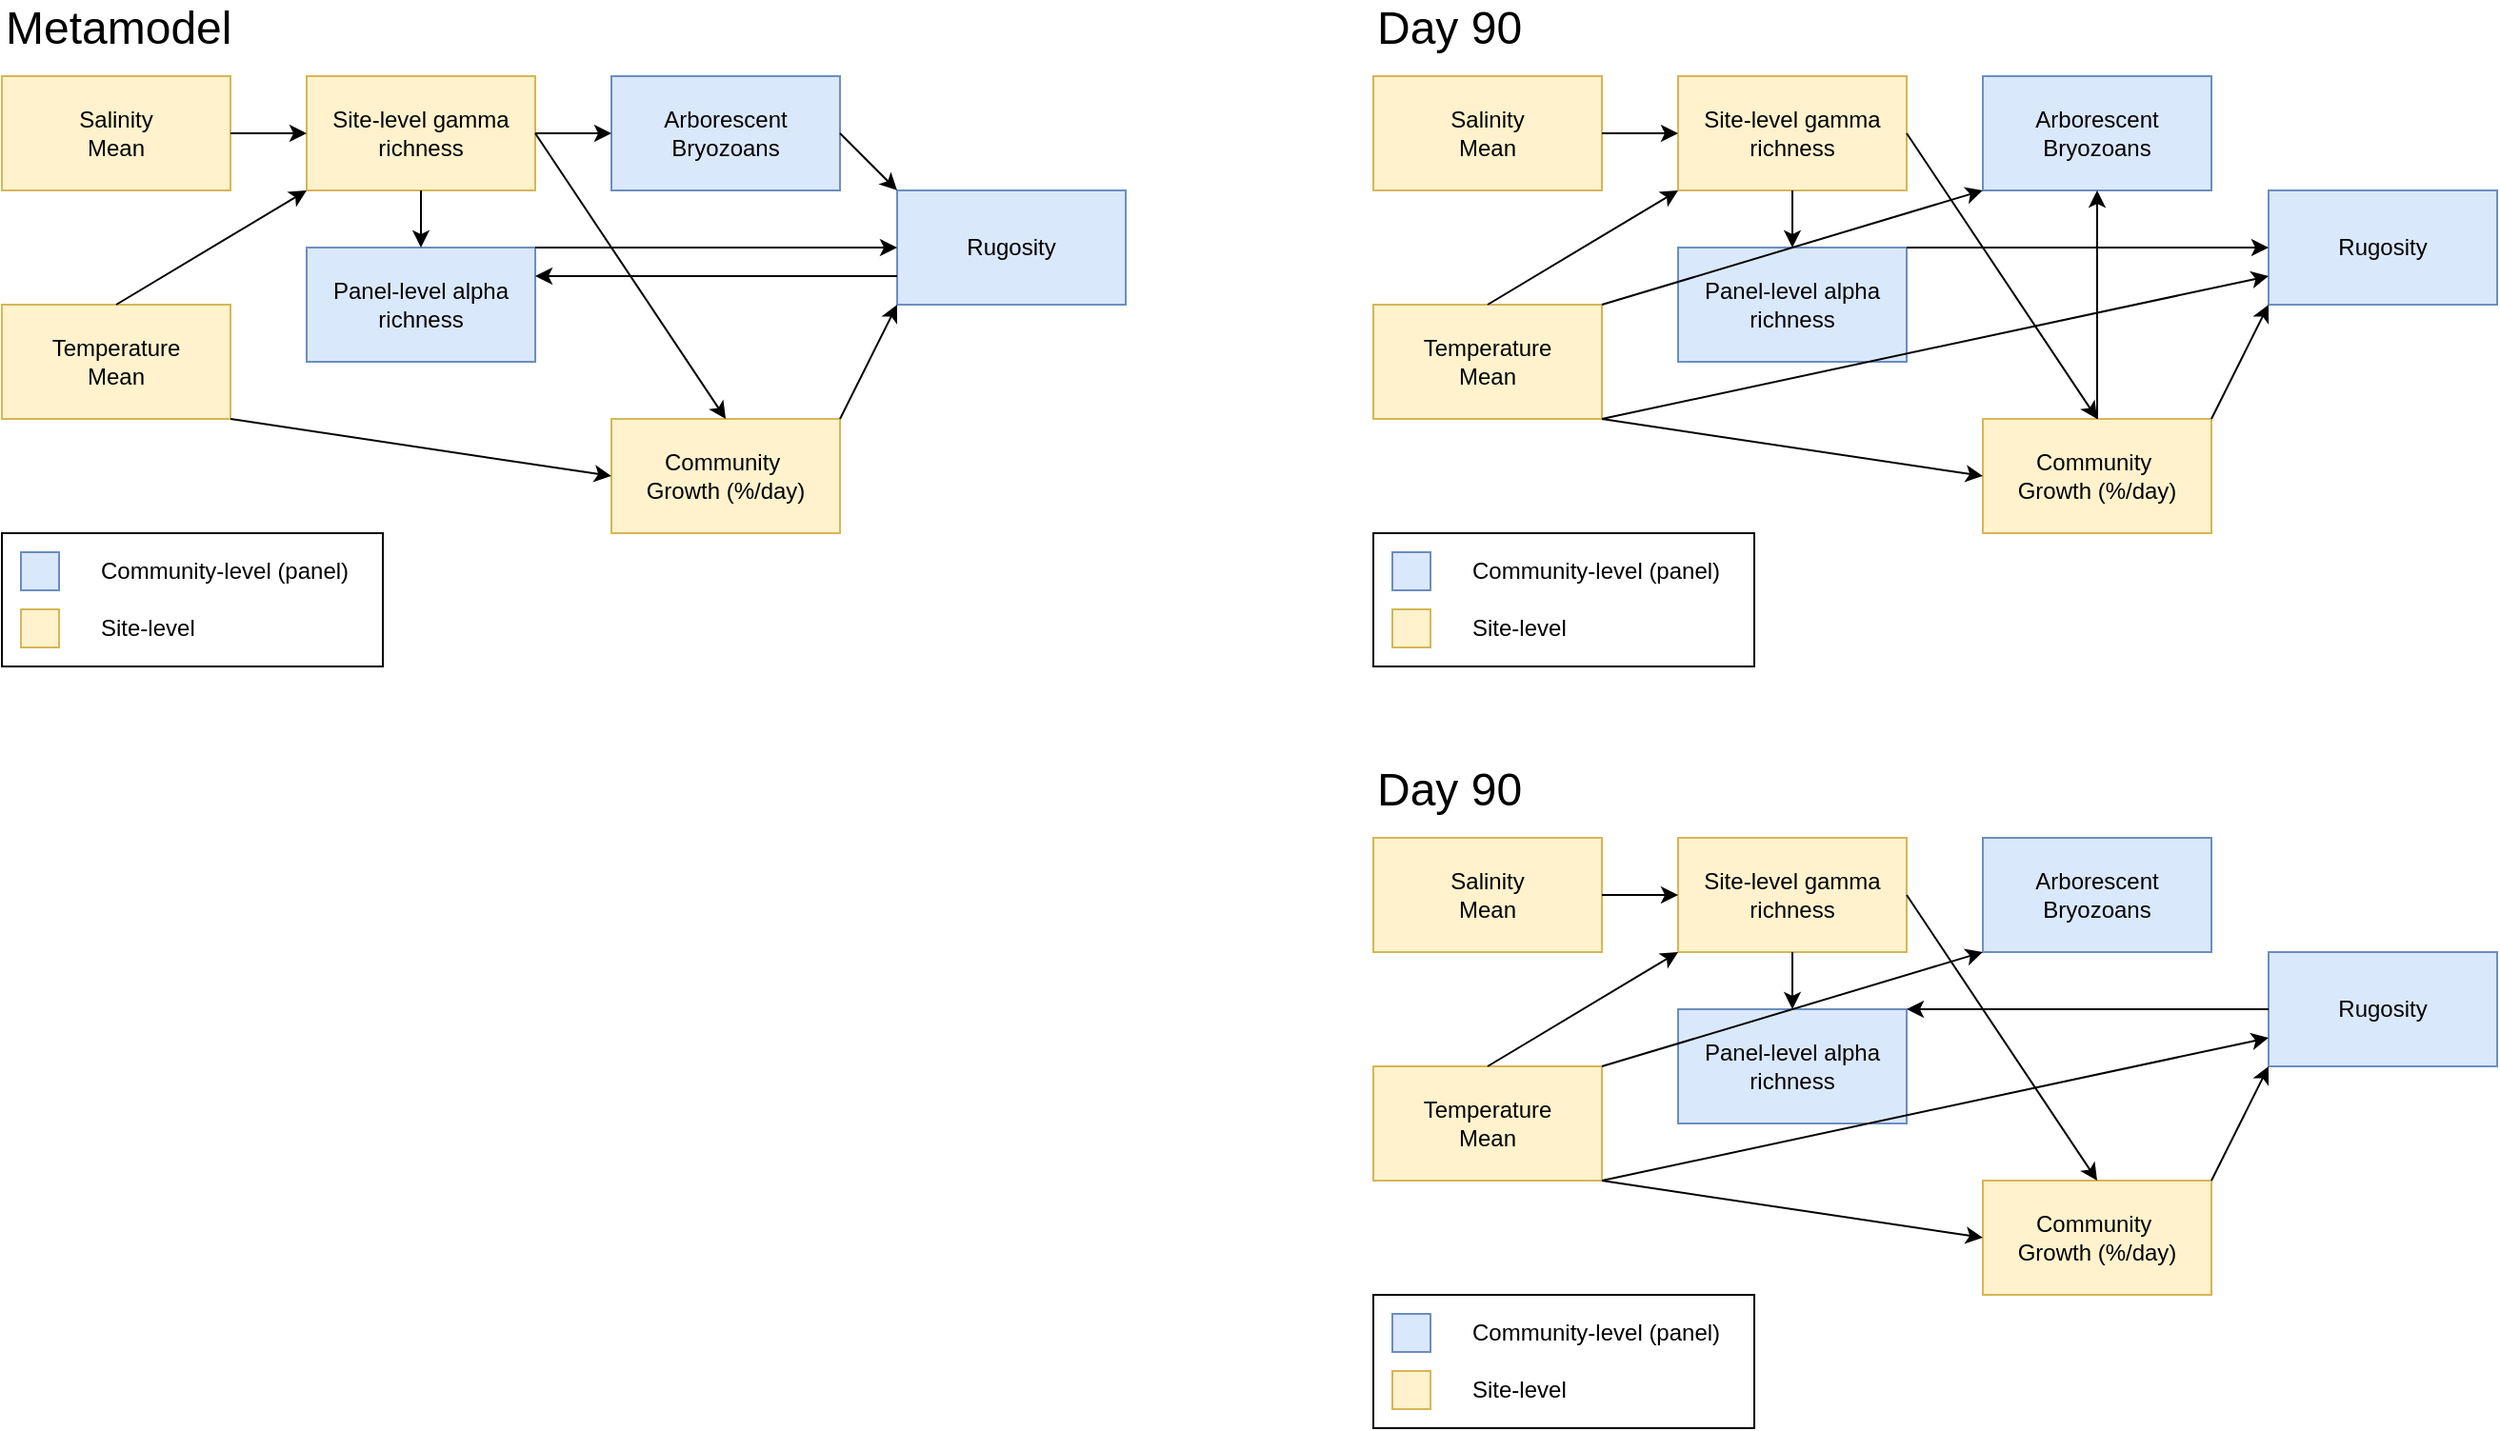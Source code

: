 <mxfile version="24.7.7">
  <diagram name="Page-1" id="_ZO3nYJ1sr-SYjaBrlUp">
    <mxGraphModel dx="794" dy="458" grid="1" gridSize="10" guides="1" tooltips="1" connect="1" arrows="1" fold="1" page="1" pageScale="1" pageWidth="850" pageHeight="1100" math="0" shadow="0">
      <root>
        <mxCell id="0" />
        <mxCell id="1" parent="0" />
        <mxCell id="-k-pcqVLOfGgmq5FlWdz-1" value="Salinity&lt;div&gt;Mean&lt;/div&gt;" style="rounded=0;whiteSpace=wrap;html=1;fillColor=#fff2cc;strokeColor=#d6b656;" vertex="1" parent="1">
          <mxGeometry x="40" y="120" width="120" height="60" as="geometry" />
        </mxCell>
        <mxCell id="-k-pcqVLOfGgmq5FlWdz-2" value="Community&amp;nbsp;&lt;div&gt;Growth (%/day)&lt;/div&gt;" style="whiteSpace=wrap;html=1;rounded=0;fillColor=#fff2cc;strokeColor=#d6b656;" vertex="1" parent="1">
          <mxGeometry x="360" y="300" width="120" height="60" as="geometry" />
        </mxCell>
        <mxCell id="-k-pcqVLOfGgmq5FlWdz-3" value="Temperature&lt;div&gt;Mean&lt;/div&gt;" style="rounded=0;whiteSpace=wrap;html=1;fillColor=#fff2cc;strokeColor=#d6b656;" vertex="1" parent="1">
          <mxGeometry x="40" y="240" width="120" height="60" as="geometry" />
        </mxCell>
        <mxCell id="-k-pcqVLOfGgmq5FlWdz-4" value="Rugosity" style="whiteSpace=wrap;html=1;rounded=0;fillColor=#dae8fc;strokeColor=#6c8ebf;" vertex="1" parent="1">
          <mxGeometry x="510" y="180" width="120" height="60" as="geometry" />
        </mxCell>
        <mxCell id="-k-pcqVLOfGgmq5FlWdz-5" value="Arborescent Bryozoans" style="rounded=0;whiteSpace=wrap;html=1;fillColor=#dae8fc;strokeColor=#6c8ebf;" vertex="1" parent="1">
          <mxGeometry x="360" y="120" width="120" height="60" as="geometry" />
        </mxCell>
        <mxCell id="-k-pcqVLOfGgmq5FlWdz-7" value="Site-level gamma richness" style="whiteSpace=wrap;html=1;rounded=0;fillColor=#fff2cc;strokeColor=#d6b656;" vertex="1" parent="1">
          <mxGeometry x="200" y="120" width="120" height="60" as="geometry" />
        </mxCell>
        <mxCell id="-k-pcqVLOfGgmq5FlWdz-9" value="Panel-level alpha richness" style="whiteSpace=wrap;html=1;rounded=0;fillColor=#dae8fc;strokeColor=#6c8ebf;" vertex="1" parent="1">
          <mxGeometry x="200" y="210" width="120" height="60" as="geometry" />
        </mxCell>
        <mxCell id="-k-pcqVLOfGgmq5FlWdz-10" value="" style="endArrow=classic;html=1;rounded=0;entryX=0;entryY=0.5;entryDx=0;entryDy=0;exitX=1;exitY=0;exitDx=0;exitDy=0;" edge="1" parent="1" source="-k-pcqVLOfGgmq5FlWdz-9" target="-k-pcqVLOfGgmq5FlWdz-4">
          <mxGeometry width="50" height="50" relative="1" as="geometry">
            <mxPoint x="320" y="230" as="sourcePoint" />
            <mxPoint x="330" y="320" as="targetPoint" />
          </mxGeometry>
        </mxCell>
        <mxCell id="-k-pcqVLOfGgmq5FlWdz-11" value="" style="endArrow=classic;html=1;rounded=0;exitX=1;exitY=0;exitDx=0;exitDy=0;entryX=0;entryY=1;entryDx=0;entryDy=0;" edge="1" parent="1" source="-k-pcqVLOfGgmq5FlWdz-2" target="-k-pcqVLOfGgmq5FlWdz-4">
          <mxGeometry width="50" height="50" relative="1" as="geometry">
            <mxPoint x="270" y="250" as="sourcePoint" />
            <mxPoint x="520" y="220" as="targetPoint" />
          </mxGeometry>
        </mxCell>
        <mxCell id="-k-pcqVLOfGgmq5FlWdz-12" value="" style="endArrow=classic;html=1;rounded=0;exitX=1;exitY=0.5;exitDx=0;exitDy=0;" edge="1" parent="1" source="-k-pcqVLOfGgmq5FlWdz-5">
          <mxGeometry width="50" height="50" relative="1" as="geometry">
            <mxPoint x="270" y="250" as="sourcePoint" />
            <mxPoint x="510" y="180" as="targetPoint" />
          </mxGeometry>
        </mxCell>
        <mxCell id="-k-pcqVLOfGgmq5FlWdz-14" value="" style="endArrow=classic;html=1;rounded=0;exitX=0.5;exitY=1;exitDx=0;exitDy=0;entryX=0.5;entryY=0;entryDx=0;entryDy=0;" edge="1" parent="1" source="-k-pcqVLOfGgmq5FlWdz-7" target="-k-pcqVLOfGgmq5FlWdz-9">
          <mxGeometry width="50" height="50" relative="1" as="geometry">
            <mxPoint x="280" y="370" as="sourcePoint" />
            <mxPoint x="330" y="320" as="targetPoint" />
          </mxGeometry>
        </mxCell>
        <mxCell id="-k-pcqVLOfGgmq5FlWdz-15" value="" style="endArrow=classic;html=1;rounded=0;exitX=1;exitY=0.5;exitDx=0;exitDy=0;entryX=0;entryY=0.5;entryDx=0;entryDy=0;" edge="1" parent="1" source="-k-pcqVLOfGgmq5FlWdz-1" target="-k-pcqVLOfGgmq5FlWdz-7">
          <mxGeometry width="50" height="50" relative="1" as="geometry">
            <mxPoint x="180" y="100" as="sourcePoint" />
            <mxPoint x="190" y="60" as="targetPoint" />
          </mxGeometry>
        </mxCell>
        <mxCell id="-k-pcqVLOfGgmq5FlWdz-16" value="" style="endArrow=classic;html=1;rounded=0;exitX=0.5;exitY=0;exitDx=0;exitDy=0;entryX=0;entryY=1;entryDx=0;entryDy=0;" edge="1" parent="1" source="-k-pcqVLOfGgmq5FlWdz-3" target="-k-pcqVLOfGgmq5FlWdz-7">
          <mxGeometry width="50" height="50" relative="1" as="geometry">
            <mxPoint x="280" y="370" as="sourcePoint" />
            <mxPoint x="330" y="320" as="targetPoint" />
          </mxGeometry>
        </mxCell>
        <mxCell id="-k-pcqVLOfGgmq5FlWdz-17" value="" style="endArrow=classic;html=1;rounded=0;exitX=1;exitY=1;exitDx=0;exitDy=0;entryX=0;entryY=0.5;entryDx=0;entryDy=0;" edge="1" parent="1" source="-k-pcqVLOfGgmq5FlWdz-3" target="-k-pcqVLOfGgmq5FlWdz-2">
          <mxGeometry width="50" height="50" relative="1" as="geometry">
            <mxPoint x="280" y="370" as="sourcePoint" />
            <mxPoint x="330" y="320" as="targetPoint" />
          </mxGeometry>
        </mxCell>
        <mxCell id="-k-pcqVLOfGgmq5FlWdz-18" value="" style="endArrow=classic;html=1;rounded=0;entryX=0;entryY=0.5;entryDx=0;entryDy=0;exitX=1;exitY=0.5;exitDx=0;exitDy=0;" edge="1" parent="1" source="-k-pcqVLOfGgmq5FlWdz-7" target="-k-pcqVLOfGgmq5FlWdz-5">
          <mxGeometry width="50" height="50" relative="1" as="geometry">
            <mxPoint x="330" y="60" as="sourcePoint" />
            <mxPoint x="330" y="320" as="targetPoint" />
          </mxGeometry>
        </mxCell>
        <mxCell id="-k-pcqVLOfGgmq5FlWdz-20" value="" style="endArrow=classic;html=1;rounded=0;entryX=1;entryY=0.25;entryDx=0;entryDy=0;exitX=0;exitY=0.75;exitDx=0;exitDy=0;" edge="1" parent="1" source="-k-pcqVLOfGgmq5FlWdz-4" target="-k-pcqVLOfGgmq5FlWdz-9">
          <mxGeometry width="50" height="50" relative="1" as="geometry">
            <mxPoint x="280" y="370" as="sourcePoint" />
            <mxPoint x="330" y="320" as="targetPoint" />
          </mxGeometry>
        </mxCell>
        <mxCell id="-k-pcqVLOfGgmq5FlWdz-25" value="" style="group" vertex="1" connectable="0" parent="1">
          <mxGeometry x="50" y="360" width="210" height="70" as="geometry" />
        </mxCell>
        <mxCell id="-k-pcqVLOfGgmq5FlWdz-26" value="" style="rounded=0;whiteSpace=wrap;html=1;" vertex="1" parent="-k-pcqVLOfGgmq5FlWdz-25">
          <mxGeometry x="-10" width="200" height="70" as="geometry" />
        </mxCell>
        <mxCell id="-k-pcqVLOfGgmq5FlWdz-21" value="" style="rounded=0;whiteSpace=wrap;html=1;fillColor=#dae8fc;strokeColor=#6c8ebf;" vertex="1" parent="-k-pcqVLOfGgmq5FlWdz-25">
          <mxGeometry y="10" width="20" height="20" as="geometry" />
        </mxCell>
        <mxCell id="-k-pcqVLOfGgmq5FlWdz-22" value="" style="rounded=0;whiteSpace=wrap;html=1;fillColor=#fff2cc;strokeColor=#d6b656;" vertex="1" parent="-k-pcqVLOfGgmq5FlWdz-25">
          <mxGeometry y="40" width="20" height="20" as="geometry" />
        </mxCell>
        <mxCell id="-k-pcqVLOfGgmq5FlWdz-23" value="Site-level" style="text;html=1;align=left;verticalAlign=middle;whiteSpace=wrap;rounded=0;" vertex="1" parent="-k-pcqVLOfGgmq5FlWdz-25">
          <mxGeometry x="40" y="35" width="120" height="30" as="geometry" />
        </mxCell>
        <mxCell id="-k-pcqVLOfGgmq5FlWdz-24" value="Community-level (panel)" style="text;html=1;align=left;verticalAlign=middle;whiteSpace=wrap;rounded=0;" vertex="1" parent="-k-pcqVLOfGgmq5FlWdz-25">
          <mxGeometry x="40" y="5" width="170" height="30" as="geometry" />
        </mxCell>
        <mxCell id="-k-pcqVLOfGgmq5FlWdz-29" value="Metamodel" style="text;html=1;align=left;verticalAlign=middle;whiteSpace=wrap;rounded=0;fontSize=24;" vertex="1" parent="1">
          <mxGeometry x="40" y="80" width="80" height="30" as="geometry" />
        </mxCell>
        <mxCell id="-k-pcqVLOfGgmq5FlWdz-32" value="Salinity&lt;div&gt;Mean&lt;/div&gt;" style="rounded=0;whiteSpace=wrap;html=1;fillColor=#fff2cc;strokeColor=#d6b656;" vertex="1" parent="1">
          <mxGeometry x="760" y="120" width="120" height="60" as="geometry" />
        </mxCell>
        <mxCell id="-k-pcqVLOfGgmq5FlWdz-33" value="Community&amp;nbsp;&lt;div&gt;Growth (%/day)&lt;/div&gt;" style="whiteSpace=wrap;html=1;rounded=0;fillColor=#fff2cc;strokeColor=#d6b656;" vertex="1" parent="1">
          <mxGeometry x="1080" y="300" width="120" height="60" as="geometry" />
        </mxCell>
        <mxCell id="-k-pcqVLOfGgmq5FlWdz-34" value="Temperature&lt;div&gt;Mean&lt;/div&gt;" style="rounded=0;whiteSpace=wrap;html=1;fillColor=#fff2cc;strokeColor=#d6b656;" vertex="1" parent="1">
          <mxGeometry x="760" y="240" width="120" height="60" as="geometry" />
        </mxCell>
        <mxCell id="-k-pcqVLOfGgmq5FlWdz-35" value="Rugosity" style="whiteSpace=wrap;html=1;rounded=0;fillColor=#dae8fc;strokeColor=#6c8ebf;" vertex="1" parent="1">
          <mxGeometry x="1230" y="180" width="120" height="60" as="geometry" />
        </mxCell>
        <mxCell id="-k-pcqVLOfGgmq5FlWdz-36" value="Arborescent Bryozoans" style="rounded=0;whiteSpace=wrap;html=1;fillColor=#dae8fc;strokeColor=#6c8ebf;" vertex="1" parent="1">
          <mxGeometry x="1080" y="120" width="120" height="60" as="geometry" />
        </mxCell>
        <mxCell id="-k-pcqVLOfGgmq5FlWdz-37" value="Site-level gamma richness" style="whiteSpace=wrap;html=1;rounded=0;fillColor=#fff2cc;strokeColor=#d6b656;" vertex="1" parent="1">
          <mxGeometry x="920" y="120" width="120" height="60" as="geometry" />
        </mxCell>
        <mxCell id="-k-pcqVLOfGgmq5FlWdz-38" value="Panel-level alpha richness" style="whiteSpace=wrap;html=1;rounded=0;fillColor=#dae8fc;strokeColor=#6c8ebf;" vertex="1" parent="1">
          <mxGeometry x="920" y="210" width="120" height="60" as="geometry" />
        </mxCell>
        <mxCell id="-k-pcqVLOfGgmq5FlWdz-39" value="" style="endArrow=classic;html=1;rounded=0;entryX=0;entryY=0.5;entryDx=0;entryDy=0;exitX=1;exitY=0;exitDx=0;exitDy=0;" edge="1" parent="1" source="-k-pcqVLOfGgmq5FlWdz-38" target="-k-pcqVLOfGgmq5FlWdz-35">
          <mxGeometry width="50" height="50" relative="1" as="geometry">
            <mxPoint x="1040" y="230" as="sourcePoint" />
            <mxPoint x="1050" y="320" as="targetPoint" />
          </mxGeometry>
        </mxCell>
        <mxCell id="-k-pcqVLOfGgmq5FlWdz-40" value="" style="endArrow=classic;html=1;rounded=0;exitX=1;exitY=0;exitDx=0;exitDy=0;entryX=0;entryY=1;entryDx=0;entryDy=0;" edge="1" parent="1" source="-k-pcqVLOfGgmq5FlWdz-33" target="-k-pcqVLOfGgmq5FlWdz-35">
          <mxGeometry width="50" height="50" relative="1" as="geometry">
            <mxPoint x="990" y="250" as="sourcePoint" />
            <mxPoint x="1240" y="220" as="targetPoint" />
          </mxGeometry>
        </mxCell>
        <mxCell id="-k-pcqVLOfGgmq5FlWdz-42" value="" style="endArrow=classic;html=1;rounded=0;exitX=0.5;exitY=1;exitDx=0;exitDy=0;entryX=0.5;entryY=0;entryDx=0;entryDy=0;" edge="1" parent="1" source="-k-pcqVLOfGgmq5FlWdz-37" target="-k-pcqVLOfGgmq5FlWdz-38">
          <mxGeometry width="50" height="50" relative="1" as="geometry">
            <mxPoint x="1000" y="370" as="sourcePoint" />
            <mxPoint x="1050" y="320" as="targetPoint" />
          </mxGeometry>
        </mxCell>
        <mxCell id="-k-pcqVLOfGgmq5FlWdz-43" value="" style="endArrow=classic;html=1;rounded=0;exitX=1;exitY=0.5;exitDx=0;exitDy=0;entryX=0;entryY=0.5;entryDx=0;entryDy=0;" edge="1" parent="1" source="-k-pcqVLOfGgmq5FlWdz-32" target="-k-pcqVLOfGgmq5FlWdz-37">
          <mxGeometry width="50" height="50" relative="1" as="geometry">
            <mxPoint x="900" y="100" as="sourcePoint" />
            <mxPoint x="910" y="60" as="targetPoint" />
          </mxGeometry>
        </mxCell>
        <mxCell id="-k-pcqVLOfGgmq5FlWdz-44" value="" style="endArrow=classic;html=1;rounded=0;exitX=0.5;exitY=0;exitDx=0;exitDy=0;entryX=0;entryY=1;entryDx=0;entryDy=0;" edge="1" parent="1" source="-k-pcqVLOfGgmq5FlWdz-34" target="-k-pcqVLOfGgmq5FlWdz-37">
          <mxGeometry width="50" height="50" relative="1" as="geometry">
            <mxPoint x="1000" y="370" as="sourcePoint" />
            <mxPoint x="1050" y="320" as="targetPoint" />
          </mxGeometry>
        </mxCell>
        <mxCell id="-k-pcqVLOfGgmq5FlWdz-45" value="" style="endArrow=classic;html=1;rounded=0;exitX=1;exitY=1;exitDx=0;exitDy=0;entryX=0;entryY=0.5;entryDx=0;entryDy=0;" edge="1" parent="1" source="-k-pcqVLOfGgmq5FlWdz-34" target="-k-pcqVLOfGgmq5FlWdz-33">
          <mxGeometry width="50" height="50" relative="1" as="geometry">
            <mxPoint x="1000" y="370" as="sourcePoint" />
            <mxPoint x="1050" y="320" as="targetPoint" />
          </mxGeometry>
        </mxCell>
        <mxCell id="-k-pcqVLOfGgmq5FlWdz-49" value="" style="group" vertex="1" connectable="0" parent="1">
          <mxGeometry x="770" y="360" width="210" height="70" as="geometry" />
        </mxCell>
        <mxCell id="-k-pcqVLOfGgmq5FlWdz-50" value="" style="rounded=0;whiteSpace=wrap;html=1;" vertex="1" parent="-k-pcqVLOfGgmq5FlWdz-49">
          <mxGeometry x="-10" width="200" height="70" as="geometry" />
        </mxCell>
        <mxCell id="-k-pcqVLOfGgmq5FlWdz-51" value="" style="rounded=0;whiteSpace=wrap;html=1;fillColor=#dae8fc;strokeColor=#6c8ebf;" vertex="1" parent="-k-pcqVLOfGgmq5FlWdz-49">
          <mxGeometry y="10" width="20" height="20" as="geometry" />
        </mxCell>
        <mxCell id="-k-pcqVLOfGgmq5FlWdz-52" value="" style="rounded=0;whiteSpace=wrap;html=1;fillColor=#fff2cc;strokeColor=#d6b656;" vertex="1" parent="-k-pcqVLOfGgmq5FlWdz-49">
          <mxGeometry y="40" width="20" height="20" as="geometry" />
        </mxCell>
        <mxCell id="-k-pcqVLOfGgmq5FlWdz-53" value="Site-level" style="text;html=1;align=left;verticalAlign=middle;whiteSpace=wrap;rounded=0;" vertex="1" parent="-k-pcqVLOfGgmq5FlWdz-49">
          <mxGeometry x="40" y="35" width="120" height="30" as="geometry" />
        </mxCell>
        <mxCell id="-k-pcqVLOfGgmq5FlWdz-54" value="Community-level (panel)" style="text;html=1;align=left;verticalAlign=middle;whiteSpace=wrap;rounded=0;" vertex="1" parent="-k-pcqVLOfGgmq5FlWdz-49">
          <mxGeometry x="40" y="5" width="170" height="30" as="geometry" />
        </mxCell>
        <mxCell id="-k-pcqVLOfGgmq5FlWdz-55" value="Day 90" style="text;html=1;align=left;verticalAlign=middle;whiteSpace=wrap;rounded=0;fontSize=24;" vertex="1" parent="1">
          <mxGeometry x="760" y="80" width="80" height="30" as="geometry" />
        </mxCell>
        <mxCell id="-k-pcqVLOfGgmq5FlWdz-56" value="" style="endArrow=classic;html=1;rounded=0;exitX=1;exitY=0;exitDx=0;exitDy=0;entryX=0;entryY=1;entryDx=0;entryDy=0;" edge="1" parent="1" source="-k-pcqVLOfGgmq5FlWdz-34" target="-k-pcqVLOfGgmq5FlWdz-36">
          <mxGeometry width="50" height="50" relative="1" as="geometry">
            <mxPoint x="830" y="250" as="sourcePoint" />
            <mxPoint x="930" y="190" as="targetPoint" />
          </mxGeometry>
        </mxCell>
        <mxCell id="-k-pcqVLOfGgmq5FlWdz-57" value="" style="endArrow=classic;html=1;rounded=0;exitX=1;exitY=0.5;exitDx=0;exitDy=0;entryX=0.5;entryY=0;entryDx=0;entryDy=0;" edge="1" parent="1" source="-k-pcqVLOfGgmq5FlWdz-37" target="-k-pcqVLOfGgmq5FlWdz-33">
          <mxGeometry width="50" height="50" relative="1" as="geometry">
            <mxPoint x="940" y="260" as="sourcePoint" />
            <mxPoint x="990" y="210" as="targetPoint" />
          </mxGeometry>
        </mxCell>
        <mxCell id="-k-pcqVLOfGgmq5FlWdz-58" value="" style="endArrow=classic;html=1;rounded=0;entryX=0.5;entryY=0;entryDx=0;entryDy=0;exitX=1;exitY=0.5;exitDx=0;exitDy=0;" edge="1" parent="1" source="-k-pcqVLOfGgmq5FlWdz-7" target="-k-pcqVLOfGgmq5FlWdz-2">
          <mxGeometry width="50" height="50" relative="1" as="geometry">
            <mxPoint x="330" y="140" as="sourcePoint" />
            <mxPoint x="420" y="260" as="targetPoint" />
          </mxGeometry>
        </mxCell>
        <mxCell id="-k-pcqVLOfGgmq5FlWdz-59" value="Salinity&lt;div&gt;Mean&lt;/div&gt;" style="rounded=0;whiteSpace=wrap;html=1;fillColor=#fff2cc;strokeColor=#d6b656;" vertex="1" parent="1">
          <mxGeometry x="760" y="520" width="120" height="60" as="geometry" />
        </mxCell>
        <mxCell id="-k-pcqVLOfGgmq5FlWdz-60" value="Community&amp;nbsp;&lt;div&gt;Growth (%/day)&lt;/div&gt;" style="whiteSpace=wrap;html=1;rounded=0;fillColor=#fff2cc;strokeColor=#d6b656;" vertex="1" parent="1">
          <mxGeometry x="1080" y="700" width="120" height="60" as="geometry" />
        </mxCell>
        <mxCell id="-k-pcqVLOfGgmq5FlWdz-61" value="Temperature&lt;div&gt;Mean&lt;/div&gt;" style="rounded=0;whiteSpace=wrap;html=1;fillColor=#fff2cc;strokeColor=#d6b656;" vertex="1" parent="1">
          <mxGeometry x="760" y="640" width="120" height="60" as="geometry" />
        </mxCell>
        <mxCell id="-k-pcqVLOfGgmq5FlWdz-62" value="Rugosity" style="whiteSpace=wrap;html=1;rounded=0;fillColor=#dae8fc;strokeColor=#6c8ebf;" vertex="1" parent="1">
          <mxGeometry x="1230" y="580" width="120" height="60" as="geometry" />
        </mxCell>
        <mxCell id="-k-pcqVLOfGgmq5FlWdz-63" value="Arborescent Bryozoans" style="rounded=0;whiteSpace=wrap;html=1;fillColor=#dae8fc;strokeColor=#6c8ebf;" vertex="1" parent="1">
          <mxGeometry x="1080" y="520" width="120" height="60" as="geometry" />
        </mxCell>
        <mxCell id="-k-pcqVLOfGgmq5FlWdz-64" value="Site-level gamma richness" style="whiteSpace=wrap;html=1;rounded=0;fillColor=#fff2cc;strokeColor=#d6b656;" vertex="1" parent="1">
          <mxGeometry x="920" y="520" width="120" height="60" as="geometry" />
        </mxCell>
        <mxCell id="-k-pcqVLOfGgmq5FlWdz-65" value="Panel-level alpha richness" style="whiteSpace=wrap;html=1;rounded=0;fillColor=#dae8fc;strokeColor=#6c8ebf;" vertex="1" parent="1">
          <mxGeometry x="920" y="610" width="120" height="60" as="geometry" />
        </mxCell>
        <mxCell id="-k-pcqVLOfGgmq5FlWdz-66" value="" style="endArrow=classic;html=1;rounded=0;exitX=0;exitY=0.5;exitDx=0;exitDy=0;entryX=1;entryY=0;entryDx=0;entryDy=0;" edge="1" parent="1" source="-k-pcqVLOfGgmq5FlWdz-62" target="-k-pcqVLOfGgmq5FlWdz-65">
          <mxGeometry width="50" height="50" relative="1" as="geometry">
            <mxPoint x="1080" y="650" as="sourcePoint" />
            <mxPoint x="1150" y="610" as="targetPoint" />
          </mxGeometry>
        </mxCell>
        <mxCell id="-k-pcqVLOfGgmq5FlWdz-67" value="" style="endArrow=classic;html=1;rounded=0;exitX=1;exitY=0;exitDx=0;exitDy=0;entryX=0;entryY=1;entryDx=0;entryDy=0;" edge="1" parent="1" source="-k-pcqVLOfGgmq5FlWdz-60" target="-k-pcqVLOfGgmq5FlWdz-62">
          <mxGeometry width="50" height="50" relative="1" as="geometry">
            <mxPoint x="990" y="650" as="sourcePoint" />
            <mxPoint x="1240" y="620" as="targetPoint" />
          </mxGeometry>
        </mxCell>
        <mxCell id="-k-pcqVLOfGgmq5FlWdz-69" value="" style="endArrow=classic;html=1;rounded=0;exitX=0.5;exitY=1;exitDx=0;exitDy=0;entryX=0.5;entryY=0;entryDx=0;entryDy=0;" edge="1" parent="1" source="-k-pcqVLOfGgmq5FlWdz-64" target="-k-pcqVLOfGgmq5FlWdz-65">
          <mxGeometry width="50" height="50" relative="1" as="geometry">
            <mxPoint x="1000" y="770" as="sourcePoint" />
            <mxPoint x="1050" y="720" as="targetPoint" />
          </mxGeometry>
        </mxCell>
        <mxCell id="-k-pcqVLOfGgmq5FlWdz-70" value="" style="endArrow=classic;html=1;rounded=0;exitX=1;exitY=0.5;exitDx=0;exitDy=0;entryX=0;entryY=0.5;entryDx=0;entryDy=0;" edge="1" parent="1" source="-k-pcqVLOfGgmq5FlWdz-59" target="-k-pcqVLOfGgmq5FlWdz-64">
          <mxGeometry width="50" height="50" relative="1" as="geometry">
            <mxPoint x="900" y="500" as="sourcePoint" />
            <mxPoint x="910" y="460" as="targetPoint" />
          </mxGeometry>
        </mxCell>
        <mxCell id="-k-pcqVLOfGgmq5FlWdz-71" value="" style="endArrow=classic;html=1;rounded=0;exitX=0.5;exitY=0;exitDx=0;exitDy=0;entryX=0;entryY=1;entryDx=0;entryDy=0;" edge="1" parent="1" source="-k-pcqVLOfGgmq5FlWdz-61" target="-k-pcqVLOfGgmq5FlWdz-64">
          <mxGeometry width="50" height="50" relative="1" as="geometry">
            <mxPoint x="1000" y="770" as="sourcePoint" />
            <mxPoint x="1050" y="720" as="targetPoint" />
          </mxGeometry>
        </mxCell>
        <mxCell id="-k-pcqVLOfGgmq5FlWdz-72" value="" style="endArrow=classic;html=1;rounded=0;exitX=1;exitY=1;exitDx=0;exitDy=0;entryX=0;entryY=0.5;entryDx=0;entryDy=0;" edge="1" parent="1" source="-k-pcqVLOfGgmq5FlWdz-61" target="-k-pcqVLOfGgmq5FlWdz-60">
          <mxGeometry width="50" height="50" relative="1" as="geometry">
            <mxPoint x="1000" y="770" as="sourcePoint" />
            <mxPoint x="1050" y="720" as="targetPoint" />
          </mxGeometry>
        </mxCell>
        <mxCell id="-k-pcqVLOfGgmq5FlWdz-74" value="" style="group" vertex="1" connectable="0" parent="1">
          <mxGeometry x="770" y="760" width="210" height="70" as="geometry" />
        </mxCell>
        <mxCell id="-k-pcqVLOfGgmq5FlWdz-75" value="" style="rounded=0;whiteSpace=wrap;html=1;" vertex="1" parent="-k-pcqVLOfGgmq5FlWdz-74">
          <mxGeometry x="-10" width="200" height="70" as="geometry" />
        </mxCell>
        <mxCell id="-k-pcqVLOfGgmq5FlWdz-76" value="" style="rounded=0;whiteSpace=wrap;html=1;fillColor=#dae8fc;strokeColor=#6c8ebf;" vertex="1" parent="-k-pcqVLOfGgmq5FlWdz-74">
          <mxGeometry y="10" width="20" height="20" as="geometry" />
        </mxCell>
        <mxCell id="-k-pcqVLOfGgmq5FlWdz-77" value="" style="rounded=0;whiteSpace=wrap;html=1;fillColor=#fff2cc;strokeColor=#d6b656;" vertex="1" parent="-k-pcqVLOfGgmq5FlWdz-74">
          <mxGeometry y="40" width="20" height="20" as="geometry" />
        </mxCell>
        <mxCell id="-k-pcqVLOfGgmq5FlWdz-78" value="Site-level" style="text;html=1;align=left;verticalAlign=middle;whiteSpace=wrap;rounded=0;" vertex="1" parent="-k-pcqVLOfGgmq5FlWdz-74">
          <mxGeometry x="40" y="35" width="120" height="30" as="geometry" />
        </mxCell>
        <mxCell id="-k-pcqVLOfGgmq5FlWdz-79" value="Community-level (panel)" style="text;html=1;align=left;verticalAlign=middle;whiteSpace=wrap;rounded=0;" vertex="1" parent="-k-pcqVLOfGgmq5FlWdz-74">
          <mxGeometry x="40" y="5" width="170" height="30" as="geometry" />
        </mxCell>
        <mxCell id="-k-pcqVLOfGgmq5FlWdz-80" value="Day 90" style="text;html=1;align=left;verticalAlign=middle;whiteSpace=wrap;rounded=0;fontSize=24;" vertex="1" parent="1">
          <mxGeometry x="760" y="480" width="80" height="30" as="geometry" />
        </mxCell>
        <mxCell id="-k-pcqVLOfGgmq5FlWdz-81" value="" style="endArrow=classic;html=1;rounded=0;exitX=1;exitY=0;exitDx=0;exitDy=0;entryX=0;entryY=1;entryDx=0;entryDy=0;" edge="1" parent="1" source="-k-pcqVLOfGgmq5FlWdz-61" target="-k-pcqVLOfGgmq5FlWdz-63">
          <mxGeometry width="50" height="50" relative="1" as="geometry">
            <mxPoint x="830" y="650" as="sourcePoint" />
            <mxPoint x="930" y="590" as="targetPoint" />
          </mxGeometry>
        </mxCell>
        <mxCell id="-k-pcqVLOfGgmq5FlWdz-82" value="" style="endArrow=classic;html=1;rounded=0;exitX=1;exitY=0.5;exitDx=0;exitDy=0;entryX=0.5;entryY=0;entryDx=0;entryDy=0;" edge="1" parent="1" source="-k-pcqVLOfGgmq5FlWdz-64" target="-k-pcqVLOfGgmq5FlWdz-60">
          <mxGeometry width="50" height="50" relative="1" as="geometry">
            <mxPoint x="940" y="660" as="sourcePoint" />
            <mxPoint x="990" y="610" as="targetPoint" />
          </mxGeometry>
        </mxCell>
        <mxCell id="-k-pcqVLOfGgmq5FlWdz-84" value="" style="endArrow=classic;html=1;rounded=0;exitX=1;exitY=1;exitDx=0;exitDy=0;entryX=0;entryY=0.75;entryDx=0;entryDy=0;" edge="1" parent="1" source="-k-pcqVLOfGgmq5FlWdz-34" target="-k-pcqVLOfGgmq5FlWdz-35">
          <mxGeometry width="50" height="50" relative="1" as="geometry">
            <mxPoint x="890" y="190" as="sourcePoint" />
            <mxPoint x="1240" y="205" as="targetPoint" />
          </mxGeometry>
        </mxCell>
        <mxCell id="-k-pcqVLOfGgmq5FlWdz-85" value="" style="endArrow=classic;html=1;rounded=0;entryX=0.5;entryY=1;entryDx=0;entryDy=0;exitX=0.5;exitY=0;exitDx=0;exitDy=0;" edge="1" parent="1" source="-k-pcqVLOfGgmq5FlWdz-33" target="-k-pcqVLOfGgmq5FlWdz-36">
          <mxGeometry width="50" height="50" relative="1" as="geometry">
            <mxPoint x="920" y="270" as="sourcePoint" />
            <mxPoint x="970" y="220" as="targetPoint" />
          </mxGeometry>
        </mxCell>
        <mxCell id="-k-pcqVLOfGgmq5FlWdz-86" value="" style="endArrow=classic;html=1;rounded=0;exitX=1;exitY=1;exitDx=0;exitDy=0;entryX=0;entryY=0.75;entryDx=0;entryDy=0;" edge="1" parent="1">
          <mxGeometry width="50" height="50" relative="1" as="geometry">
            <mxPoint x="880" y="700" as="sourcePoint" />
            <mxPoint x="1230" y="625" as="targetPoint" />
          </mxGeometry>
        </mxCell>
      </root>
    </mxGraphModel>
  </diagram>
</mxfile>
